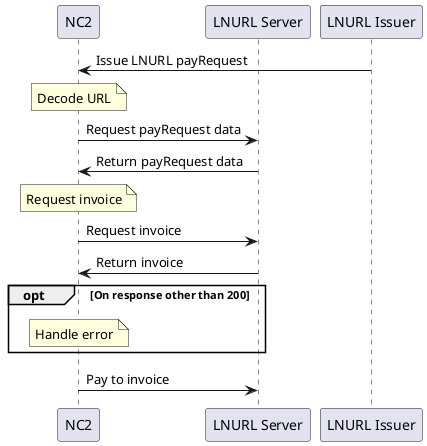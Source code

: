 @startuml LNURLPay
!pragma teoz true

participant NC2
participant "LNURL Server" as LNURLServer
participant "LNURL Issuer" as LNURLIssuer

NC2 <- LNURLIssuer:Issue LNURL payRequest
note over NC2
    Decode URL
end note
NC2 -> LNURLServer:Request payRequest data
NC2 <- LNURLServer:Return payRequest data

note over NC2
    Request invoice
end note
NC2 -> LNURLServer:Request invoice
NC2 <- LNURLServer:Return invoice

opt On response other than 200
    note over NC2
        Handle error
    end note
end

NC2 -> LNURLServer:Pay to invoice

@enduml